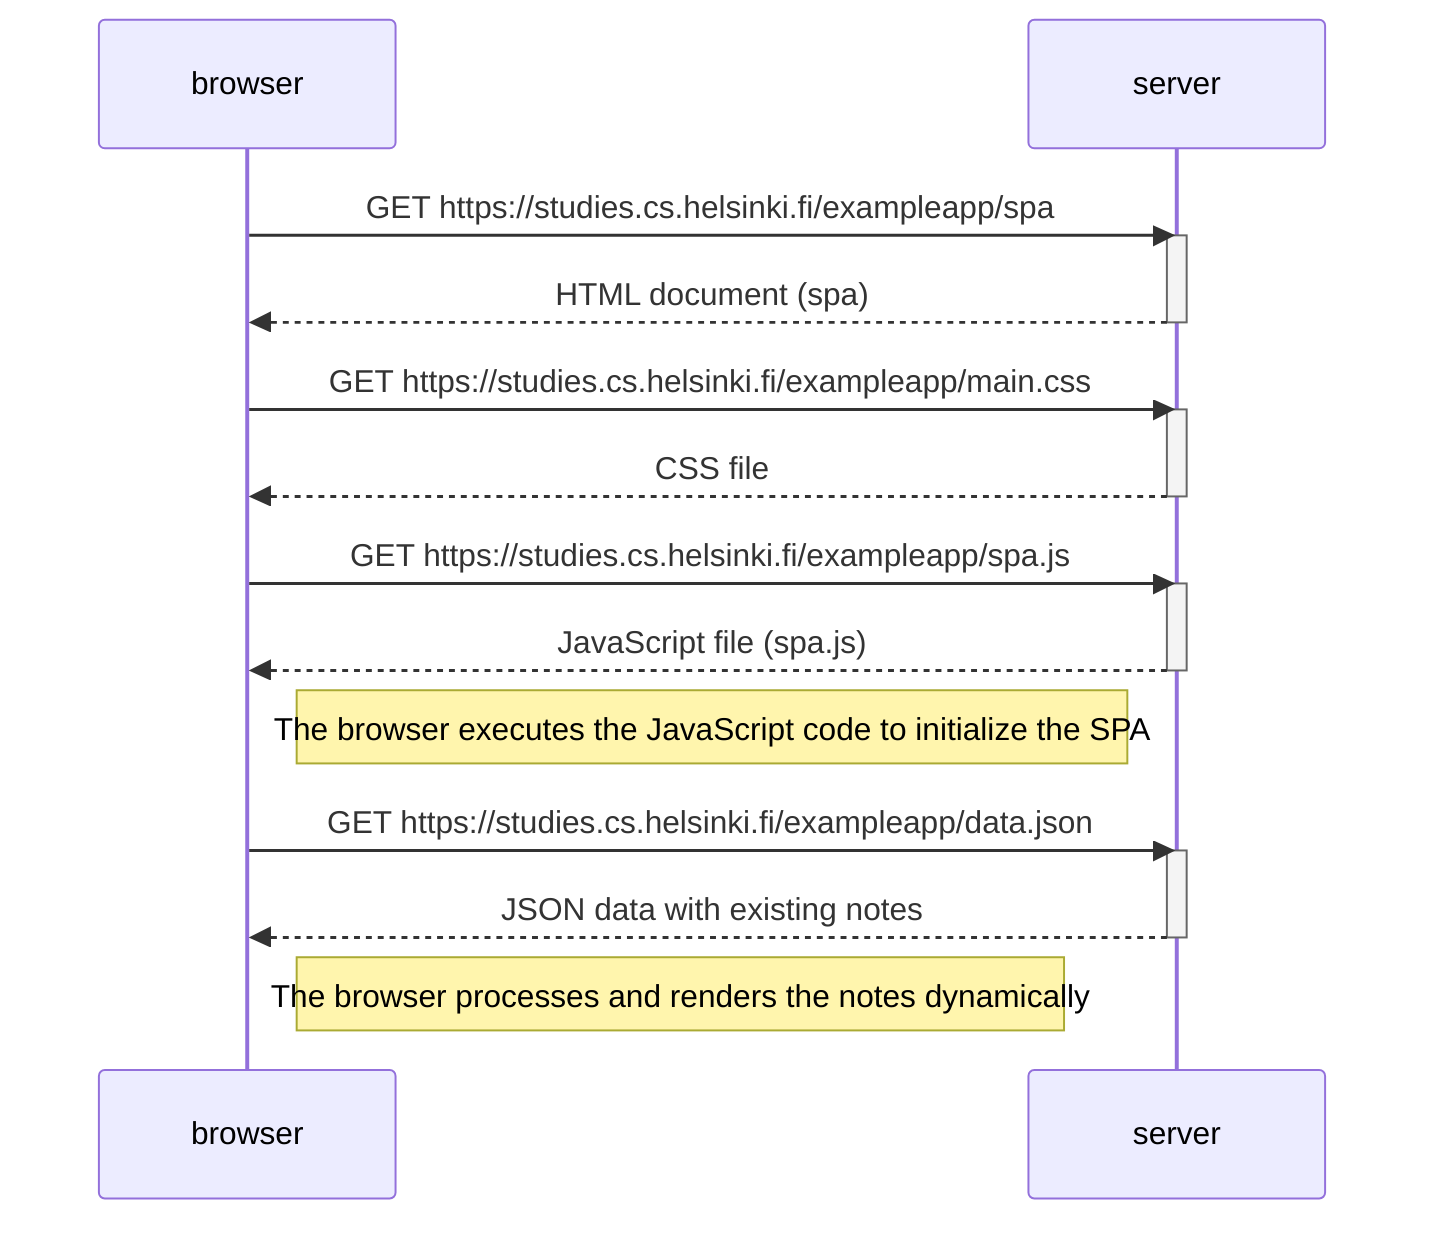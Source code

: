 sequenceDiagram
    participant browser
    participant server

    browser->>server: GET https://studies.cs.helsinki.fi/exampleapp/spa
    activate server
    server-->>browser: HTML document (spa)
    deactivate server

    browser->>server: GET https://studies.cs.helsinki.fi/exampleapp/main.css
    activate server
    server-->>browser: CSS file
    deactivate server

    browser->>server: GET https://studies.cs.helsinki.fi/exampleapp/spa.js
    activate server
    server-->>browser: JavaScript file (spa.js)
    deactivate server

    Note right of browser: The browser executes the JavaScript code to initialize the SPA

    browser->>server: GET https://studies.cs.helsinki.fi/exampleapp/data.json
    activate server
    server-->>browser: JSON data with existing notes
    deactivate server

    Note right of browser: The browser processes and renders the notes dynamically